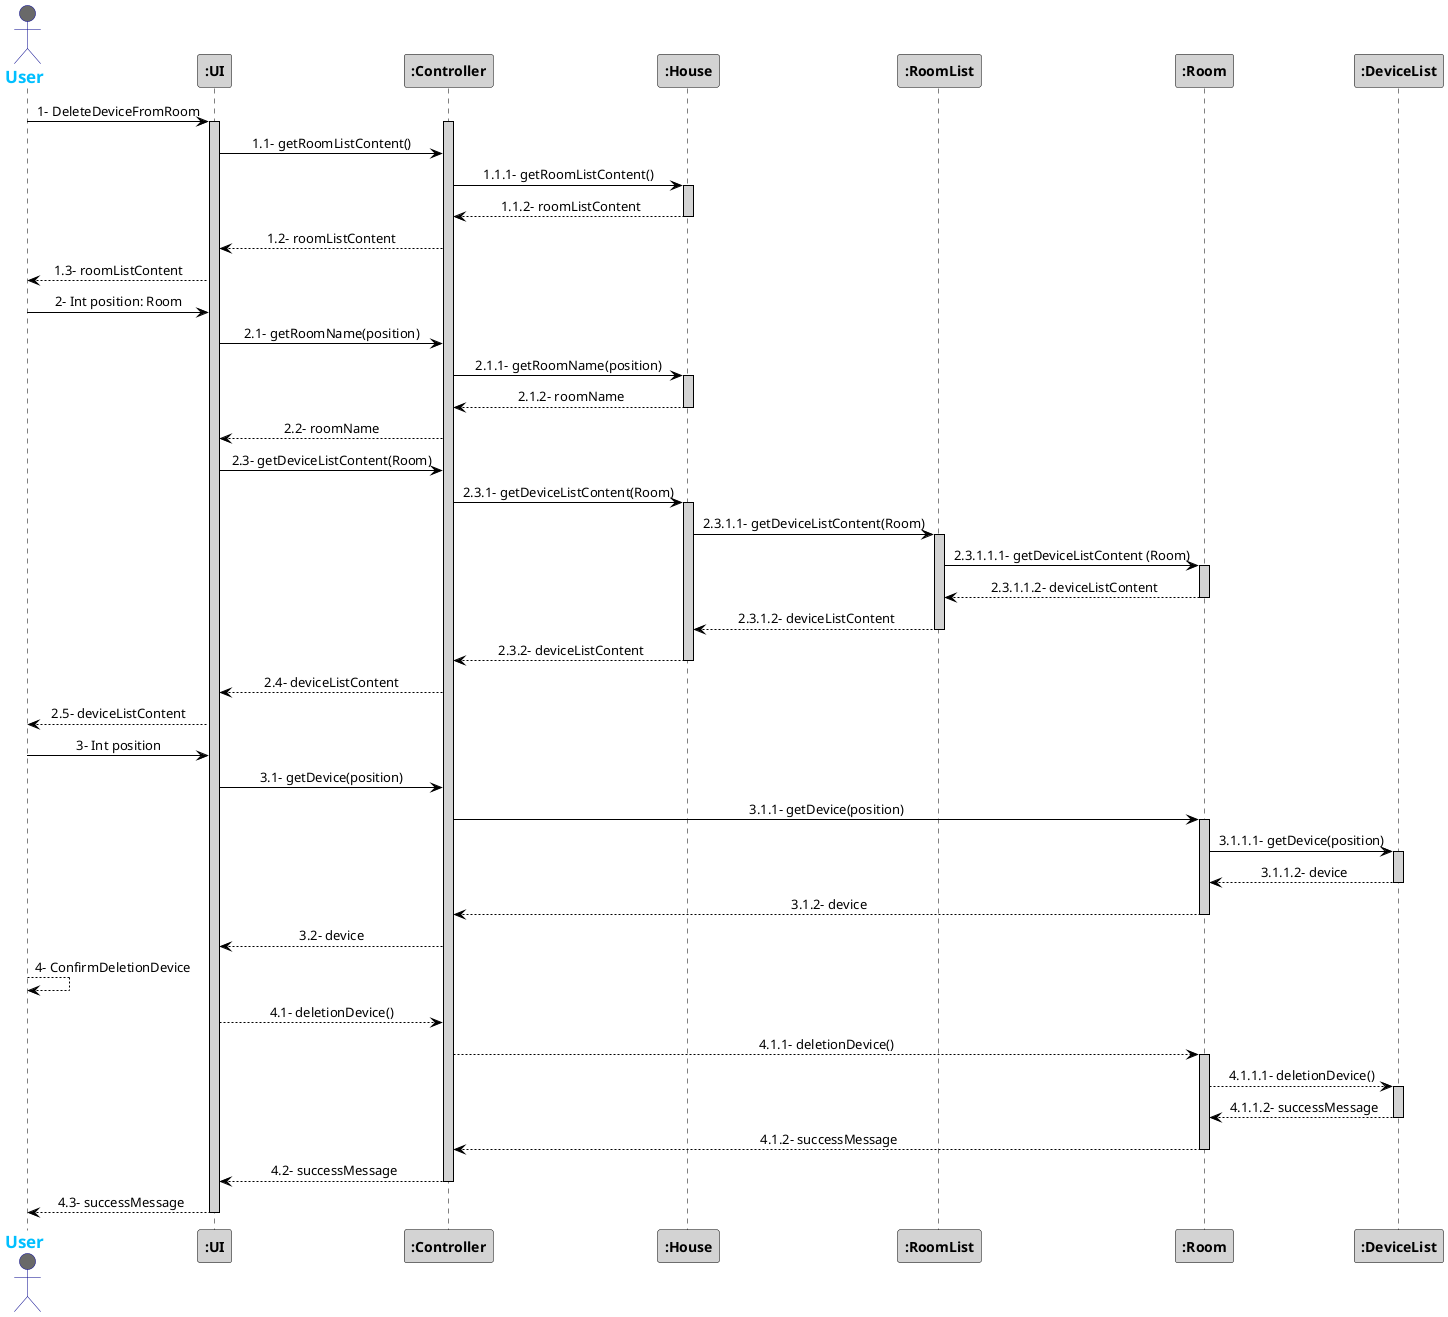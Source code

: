 @startuml
skinparam sequenceMessageAlign center
skinparam sequence {
	ArrowColor Black
	ActorBorderColor DarkBlue
	LifeLineBorderColor black
	LifeLineBackgroundColor LightGrey

	ParticipantBorderColor Black
	ParticipantBackgroundColor LightGrey
	ParticipantFontStyle Bold

	ActorBackgroundColor DimGrey
	ActorFontColor DeepSkyBlue
	ActorFontStyle Bold
	ActorFontSize 17
	ActorFontName Aapex
}

actor User
User -> ":UI": 1- DeleteDeviceFromRoom
activate ":UI"
activate ":Controller"
":UI" -> ":Controller": 1.1- getRoomListContent()
":Controller" -> ":House": 1.1.1- getRoomListContent()
activate ":House"

":Controller" <-- ":House": 1.1.2- roomListContent
deactivate ":House"
":UI" <-- ":Controller": 1.2- roomListContent
User <-- ":UI": 1.3- roomListContent

User -> ":UI": 2- Int position: Room
":UI" -> ":Controller": 2.1- getRoomName(position)
":Controller" -> ":House": 2.1.1- getRoomName(position)
activate ":House"
":Controller" <-- ":House": 2.1.2- roomName
deactivate ":House"
":UI" <-- ":Controller": 2.2- roomName



":UI" -> ":Controller": 2.3- getDeviceListContent(Room)
":Controller" -> ":House": 2.3.1- getDeviceListContent(Room)
activate ":House"
":House" -> ":RoomList": 2.3.1.1- getDeviceListContent(Room)
activate ":RoomList"
":RoomList" -> ":Room": 2.3.1.1.1- getDeviceListContent (Room)
activate ":Room"
":RoomList" <-- ":Room": 2.3.1.1.2- deviceListContent
deactivate ":Room"
":House" <-- ":RoomList":  2.3.1.2- deviceListContent
deactivate ":RoomList"
":Controller" <-- ":House": 2.3.2- deviceListContent
deactivate ":House"
":UI" <-- ":Controller": 2.4- deviceListContent
User <-- ":UI": 2.5- deviceListContent

User -> ":UI": 3- Int position
":UI" -> ":Controller": 3.1- getDevice(position)
":Controller" -> ":Room": 3.1.1- getDevice(position)
activate ":Room"
":Room" -> ":DeviceList": 3.1.1.1- getDevice(position)
activate ":DeviceList"
":Room" <-- ":DeviceList": 3.1.1.2- device
deactivate ":DeviceList"
":Controller" <-- ":Room": 3.1.2- device
deactivate ":Room"
":UI" <-- ":Controller": 3.2- device


User --> User: 4- ConfirmDeletionDevice
":UI" --> ":Controller": 4.1- deletionDevice()
":Controller" --> ":Room": 4.1.1- deletionDevice()
activate ":Room"
":Room" --> ":DeviceList": 4.1.1.1- deletionDevice()
activate ":DeviceList"
":Room" <-- ":DeviceList": 4.1.1.2- successMessage
deactivate ":DeviceList"
":Controller" <-- ":Room": 4.1.2- successMessage
deactivate ":Room"
":UI" <-- ":Controller": 4.2- successMessage
deactivate ":Controller"
User <-- ":UI": 4.3- successMessage
deactivate ":UI"

@enduml

@enduml